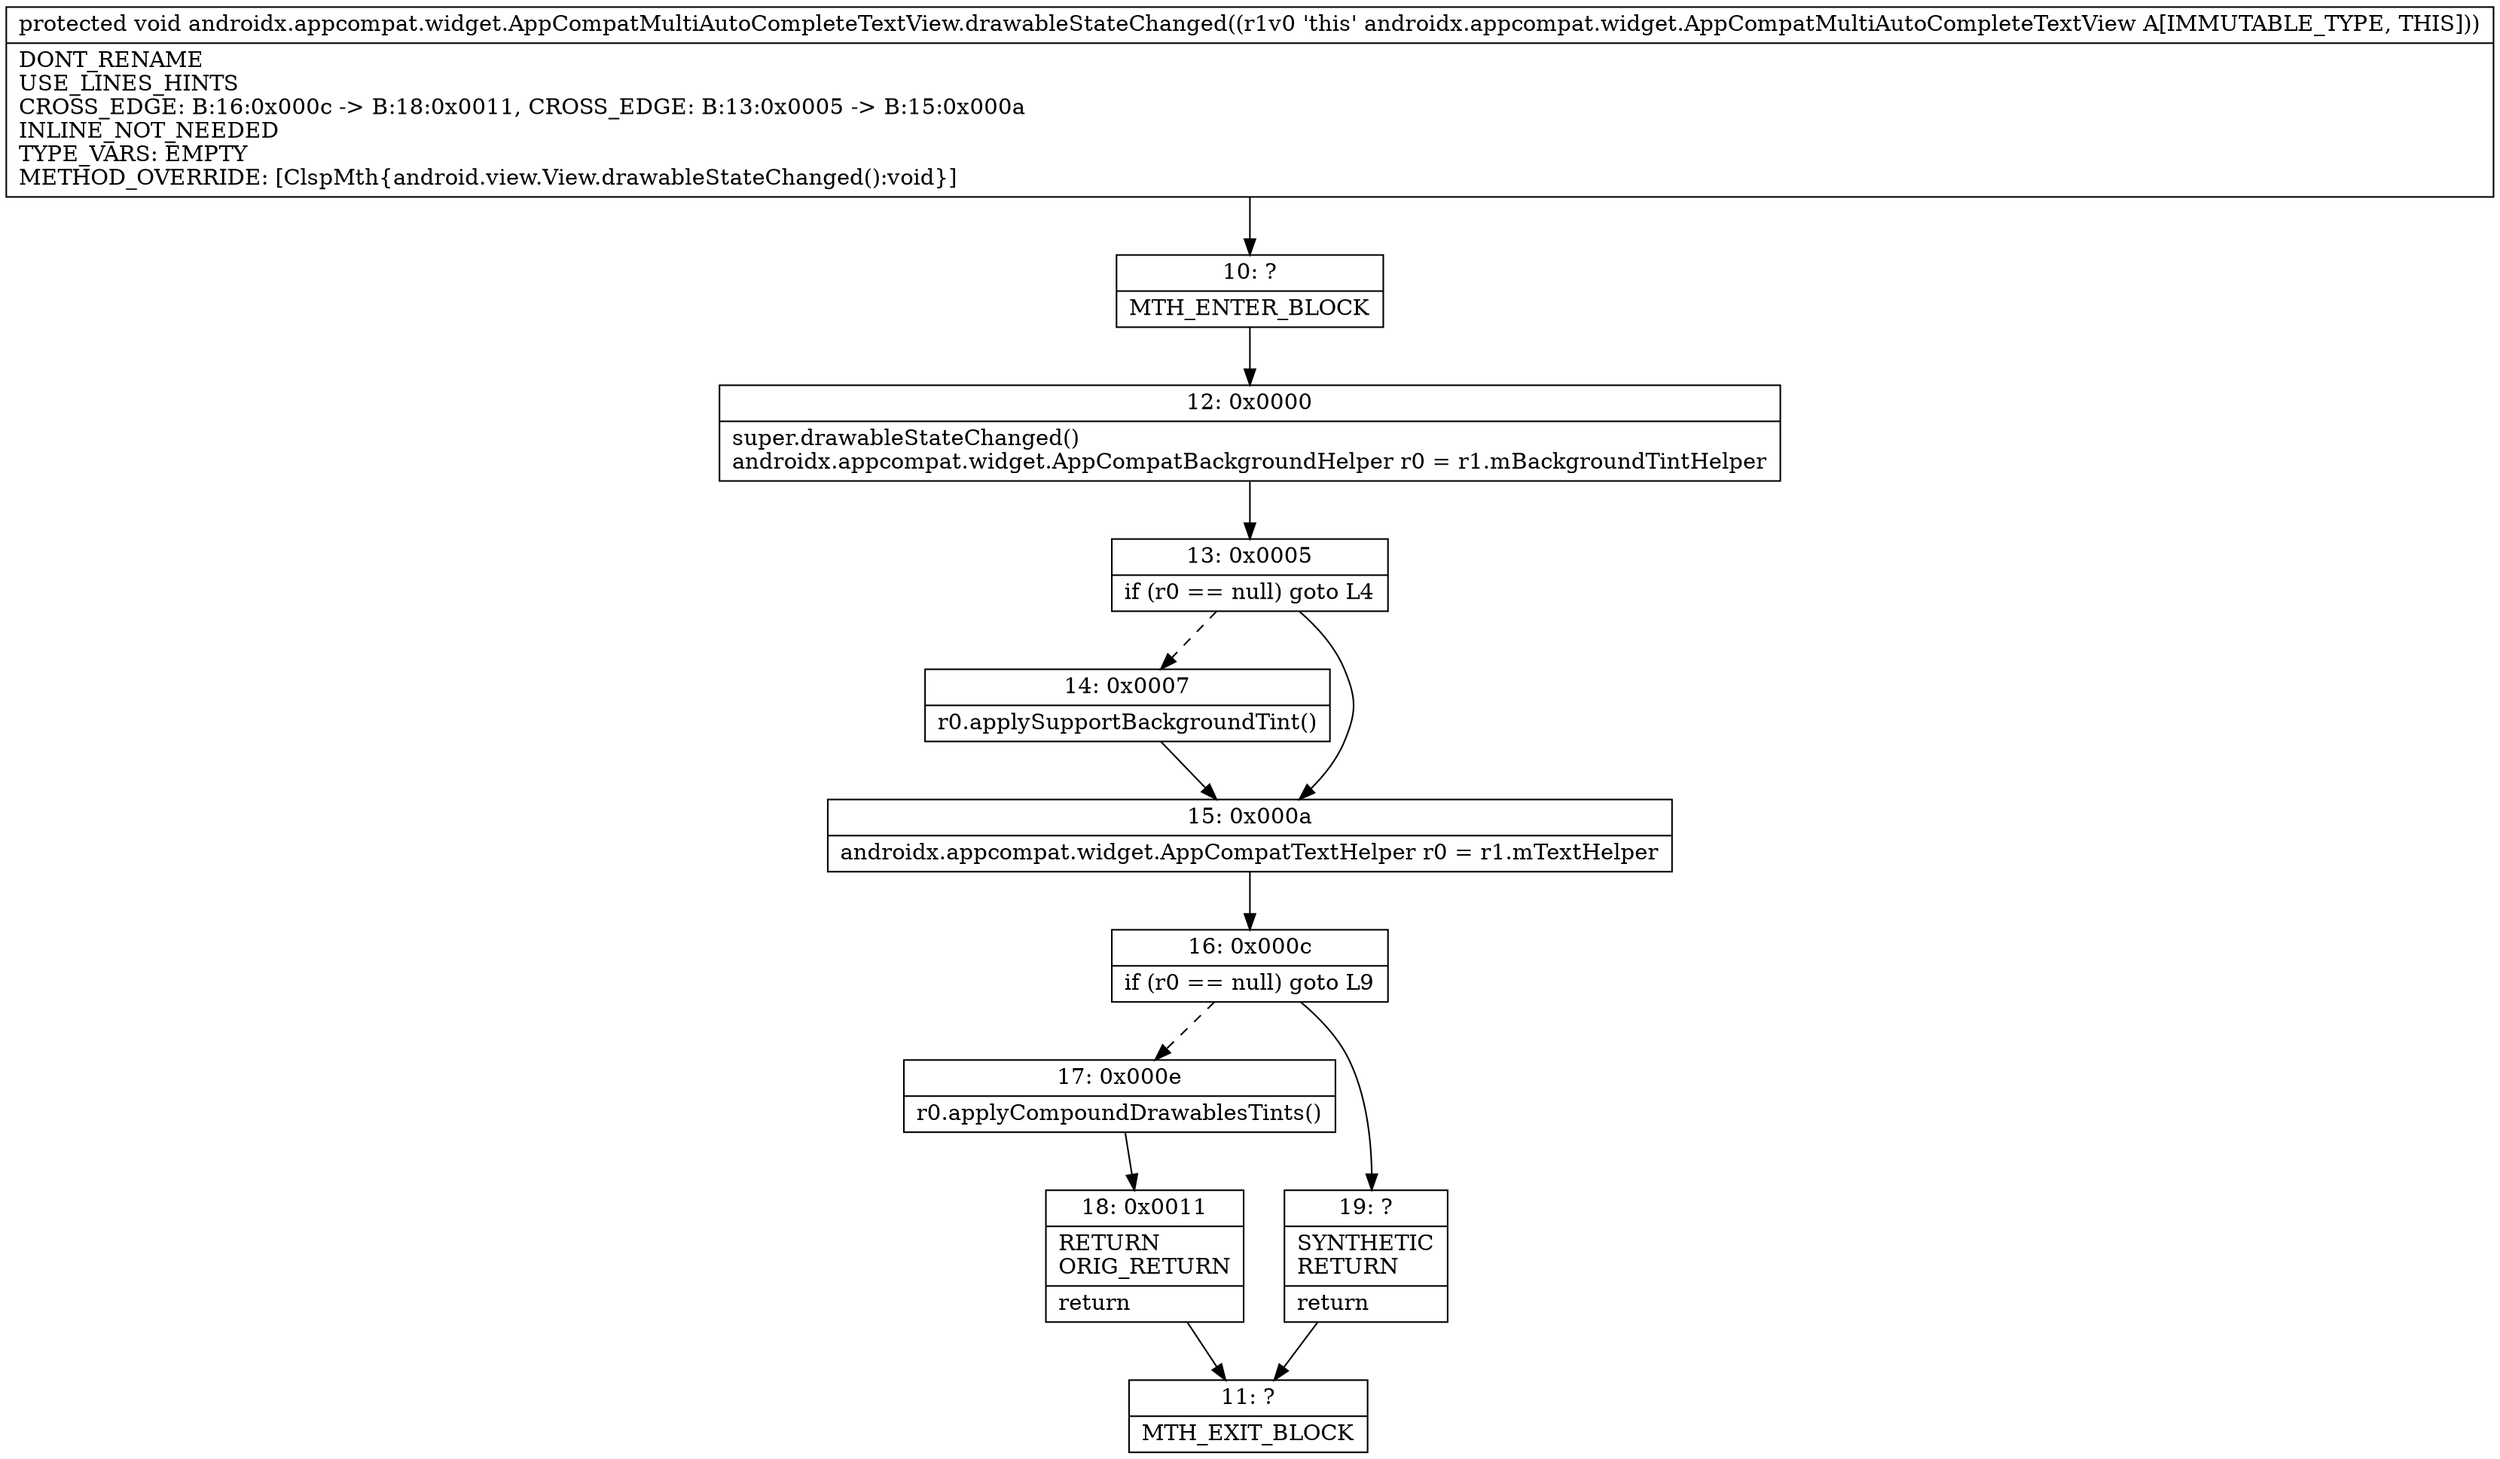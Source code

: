digraph "CFG forandroidx.appcompat.widget.AppCompatMultiAutoCompleteTextView.drawableStateChanged()V" {
Node_10 [shape=record,label="{10\:\ ?|MTH_ENTER_BLOCK\l}"];
Node_12 [shape=record,label="{12\:\ 0x0000|super.drawableStateChanged()\landroidx.appcompat.widget.AppCompatBackgroundHelper r0 = r1.mBackgroundTintHelper\l}"];
Node_13 [shape=record,label="{13\:\ 0x0005|if (r0 == null) goto L4\l}"];
Node_14 [shape=record,label="{14\:\ 0x0007|r0.applySupportBackgroundTint()\l}"];
Node_15 [shape=record,label="{15\:\ 0x000a|androidx.appcompat.widget.AppCompatTextHelper r0 = r1.mTextHelper\l}"];
Node_16 [shape=record,label="{16\:\ 0x000c|if (r0 == null) goto L9\l}"];
Node_17 [shape=record,label="{17\:\ 0x000e|r0.applyCompoundDrawablesTints()\l}"];
Node_18 [shape=record,label="{18\:\ 0x0011|RETURN\lORIG_RETURN\l|return\l}"];
Node_11 [shape=record,label="{11\:\ ?|MTH_EXIT_BLOCK\l}"];
Node_19 [shape=record,label="{19\:\ ?|SYNTHETIC\lRETURN\l|return\l}"];
MethodNode[shape=record,label="{protected void androidx.appcompat.widget.AppCompatMultiAutoCompleteTextView.drawableStateChanged((r1v0 'this' androidx.appcompat.widget.AppCompatMultiAutoCompleteTextView A[IMMUTABLE_TYPE, THIS]))  | DONT_RENAME\lUSE_LINES_HINTS\lCROSS_EDGE: B:16:0x000c \-\> B:18:0x0011, CROSS_EDGE: B:13:0x0005 \-\> B:15:0x000a\lINLINE_NOT_NEEDED\lTYPE_VARS: EMPTY\lMETHOD_OVERRIDE: [ClspMth\{android.view.View.drawableStateChanged():void\}]\l}"];
MethodNode -> Node_10;Node_10 -> Node_12;
Node_12 -> Node_13;
Node_13 -> Node_14[style=dashed];
Node_13 -> Node_15;
Node_14 -> Node_15;
Node_15 -> Node_16;
Node_16 -> Node_17[style=dashed];
Node_16 -> Node_19;
Node_17 -> Node_18;
Node_18 -> Node_11;
Node_19 -> Node_11;
}

